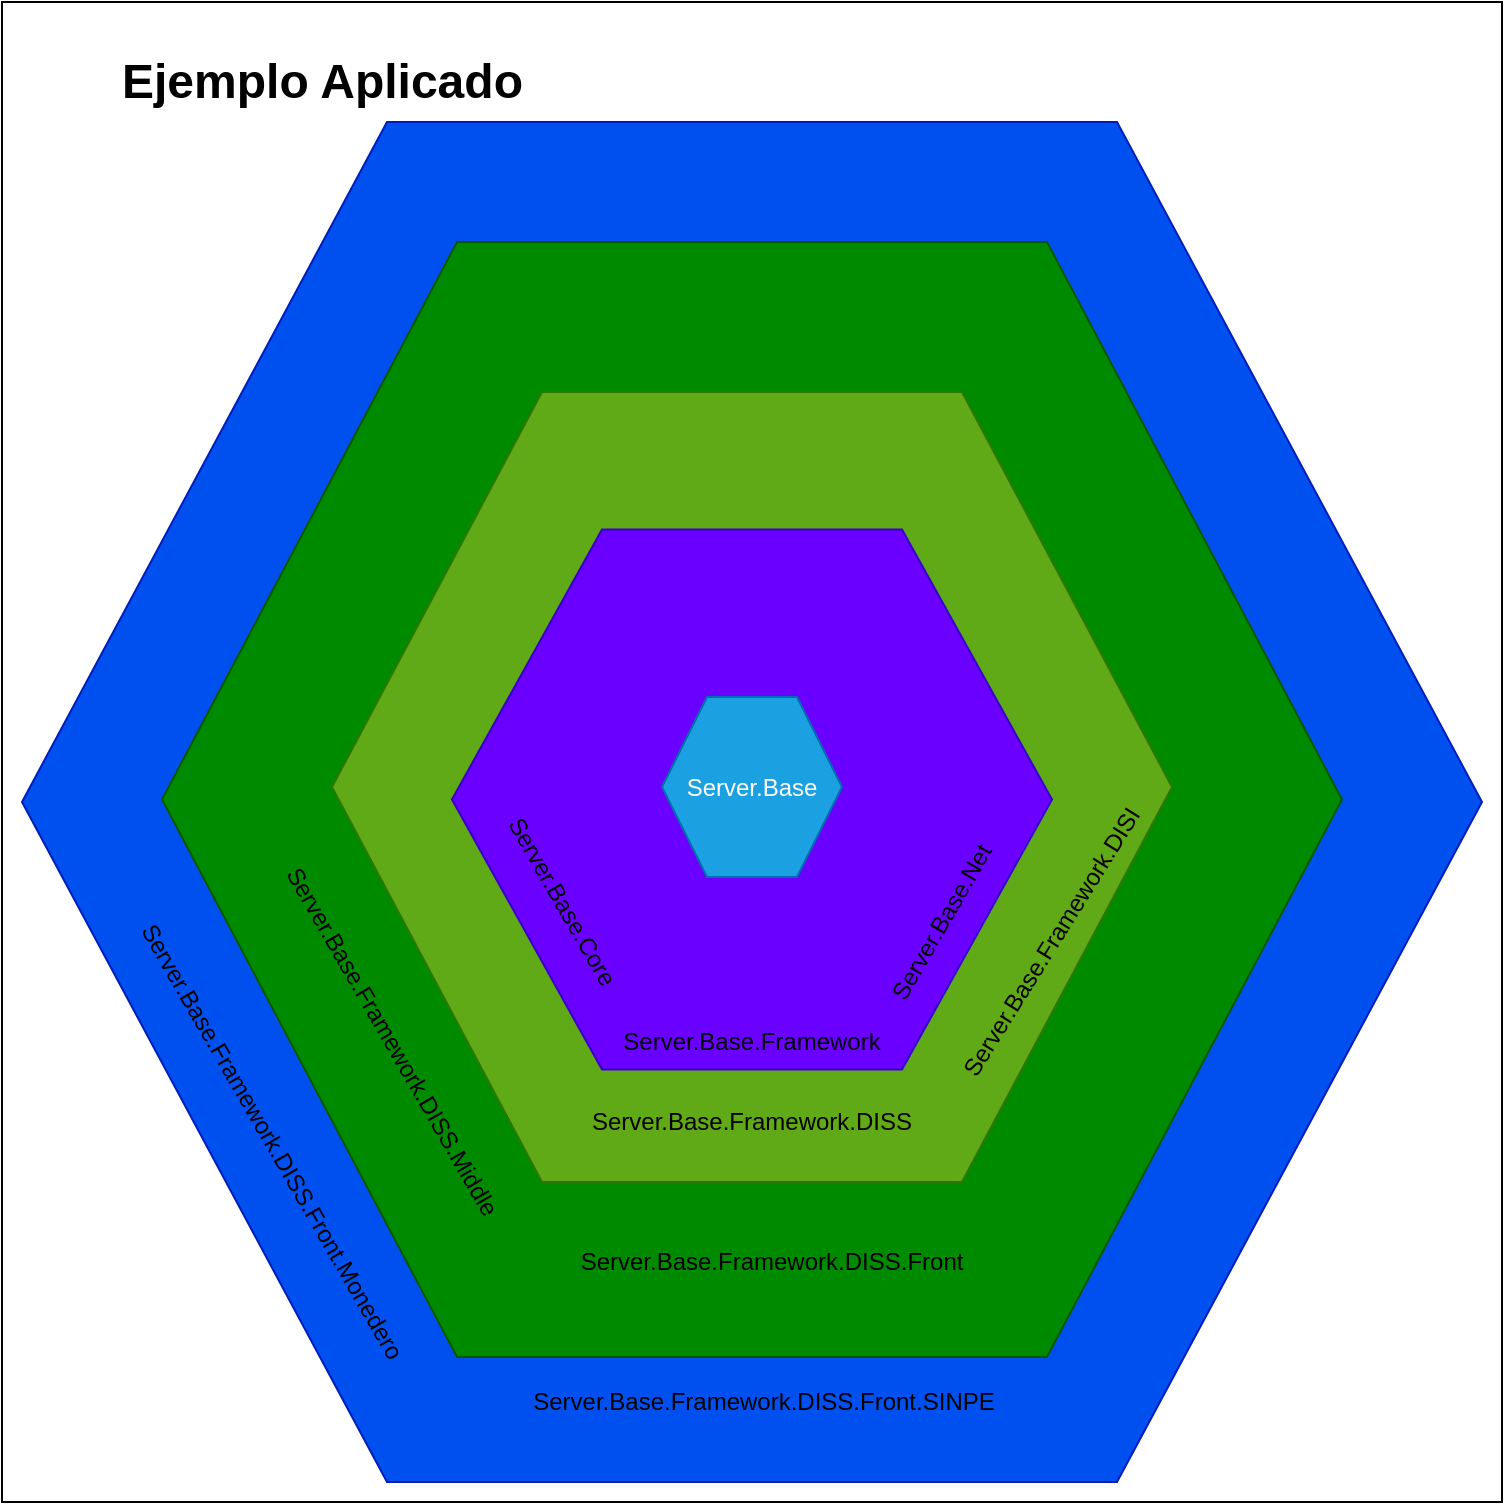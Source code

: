 <mxfile>
    <diagram id="l7damULoXh7aLWjeg3UF" name="Page-1">
        <mxGraphModel dx="514" dy="1083" grid="1" gridSize="10" guides="1" tooltips="1" connect="1" arrows="1" fold="1" page="1" pageScale="1" pageWidth="850" pageHeight="1100" math="0" shadow="0">
            <root>
                <mxCell id="0"/>
                <mxCell id="1" parent="0"/>
                <mxCell id="51" value="" style="rounded=0;whiteSpace=wrap;html=1;" parent="1" vertex="1">
                    <mxGeometry width="750" height="750" as="geometry"/>
                </mxCell>
                <mxCell id="32" value="" style="shape=hexagon;perimeter=hexagonPerimeter2;whiteSpace=wrap;html=1;fillColor=#0050ef;strokeColor=#001DBC;fontColor=#ffffff;" parent="1" vertex="1">
                    <mxGeometry x="10" y="60" width="730" height="680" as="geometry"/>
                </mxCell>
                <mxCell id="33" value="" style="shape=hexagon;perimeter=hexagonPerimeter2;whiteSpace=wrap;html=1;fillColor=#008a00;strokeColor=#005700;fontColor=#ffffff;" parent="1" vertex="1">
                    <mxGeometry x="80" y="120" width="590" height="557.5" as="geometry"/>
                </mxCell>
                <mxCell id="34" value="" style="shape=hexagon;perimeter=hexagonPerimeter2;whiteSpace=wrap;html=1;fillColor=#60a917;strokeColor=#2D7600;fontColor=#ffffff;" parent="1" vertex="1">
                    <mxGeometry x="165" y="195" width="420" height="395" as="geometry"/>
                </mxCell>
                <mxCell id="35" value="" style="shape=hexagon;perimeter=hexagonPerimeter2;whiteSpace=wrap;html=1;fillColor=#6a00ff;strokeColor=#3700CC;fontColor=#ffffff;" parent="1" vertex="1">
                    <mxGeometry x="225" y="263.75" width="300" height="270" as="geometry"/>
                </mxCell>
                <mxCell id="36" value="Server.Base" style="shape=hexagon;perimeter=hexagonPerimeter2;whiteSpace=wrap;html=1;fillColor=#1ba1e2;strokeColor=#006EAF;fontColor=#ffffff;" parent="1" vertex="1">
                    <mxGeometry x="330" y="347.5" width="90" height="90" as="geometry"/>
                </mxCell>
                <mxCell id="37" value="Server.Base.Framework" style="text;html=1;strokeColor=none;fillColor=none;align=center;verticalAlign=middle;whiteSpace=wrap;rounded=0;" parent="1" vertex="1">
                    <mxGeometry x="325" y="510" width="100" height="20" as="geometry"/>
                </mxCell>
                <mxCell id="38" value="Server.Base.Framework.DISS" style="text;html=1;strokeColor=none;fillColor=none;align=center;verticalAlign=middle;whiteSpace=wrap;rounded=0;" parent="1" vertex="1">
                    <mxGeometry x="315" y="550" width="120" height="20" as="geometry"/>
                </mxCell>
                <mxCell id="39" value="Server.Base.Framework.DISS.Front" style="text;html=1;strokeColor=none;fillColor=none;align=center;verticalAlign=middle;whiteSpace=wrap;rounded=0;" parent="1" vertex="1">
                    <mxGeometry x="315" y="620" width="140" height="20" as="geometry"/>
                </mxCell>
                <mxCell id="40" value="Server.Base.Framework.DISS.Front.SINPE" style="text;html=1;strokeColor=none;fillColor=none;align=center;verticalAlign=middle;whiteSpace=wrap;rounded=0;" parent="1" vertex="1">
                    <mxGeometry x="310.5" y="690" width="140" height="20" as="geometry"/>
                </mxCell>
                <mxCell id="41" value="Server.Base.Core" style="text;html=1;strokeColor=none;fillColor=none;align=center;verticalAlign=middle;whiteSpace=wrap;rounded=0;rotation=60;" parent="1" vertex="1">
                    <mxGeometry x="230" y="440" width="100" height="20" as="geometry"/>
                </mxCell>
                <mxCell id="42" value="Server.Base.Net" style="text;html=1;strokeColor=none;fillColor=none;align=center;verticalAlign=middle;whiteSpace=wrap;rounded=0;rotation=-60;" parent="1" vertex="1">
                    <mxGeometry x="420" y="450" width="100" height="20" as="geometry"/>
                </mxCell>
                <mxCell id="43" value="Server.Base.Framework.DISI" style="text;html=1;strokeColor=none;fillColor=none;align=center;verticalAlign=middle;whiteSpace=wrap;rounded=0;rotation=-58;" parent="1" vertex="1">
                    <mxGeometry x="465" y="460" width="120" height="20" as="geometry"/>
                </mxCell>
                <mxCell id="44" value="Server.Base.Framework.DISS.Middle" style="text;html=1;strokeColor=none;fillColor=none;align=center;verticalAlign=middle;whiteSpace=wrap;rounded=0;rotation=60;" parent="1" vertex="1">
                    <mxGeometry x="125" y="510" width="140" height="20" as="geometry"/>
                </mxCell>
                <mxCell id="45" value="Server.Base.Framework.DISS.Front.Monedero" style="text;html=1;strokeColor=none;fillColor=none;align=center;verticalAlign=middle;whiteSpace=wrap;rounded=0;rotation=60;" parent="1" vertex="1">
                    <mxGeometry x="65" y="560" width="140" height="20" as="geometry"/>
                </mxCell>
                <mxCell id="46" value="&lt;h1&gt;Ejemplo Aplicado&lt;/h1&gt;&lt;p&gt;&lt;br&gt;&lt;/p&gt;" style="text;html=1;strokeColor=none;fillColor=none;spacing=5;spacingTop=-20;whiteSpace=wrap;overflow=hidden;rounded=0;" parent="1" vertex="1">
                    <mxGeometry x="55" y="20" width="560" height="40" as="geometry"/>
                </mxCell>
            </root>
        </mxGraphModel>
    </diagram>
</mxfile>